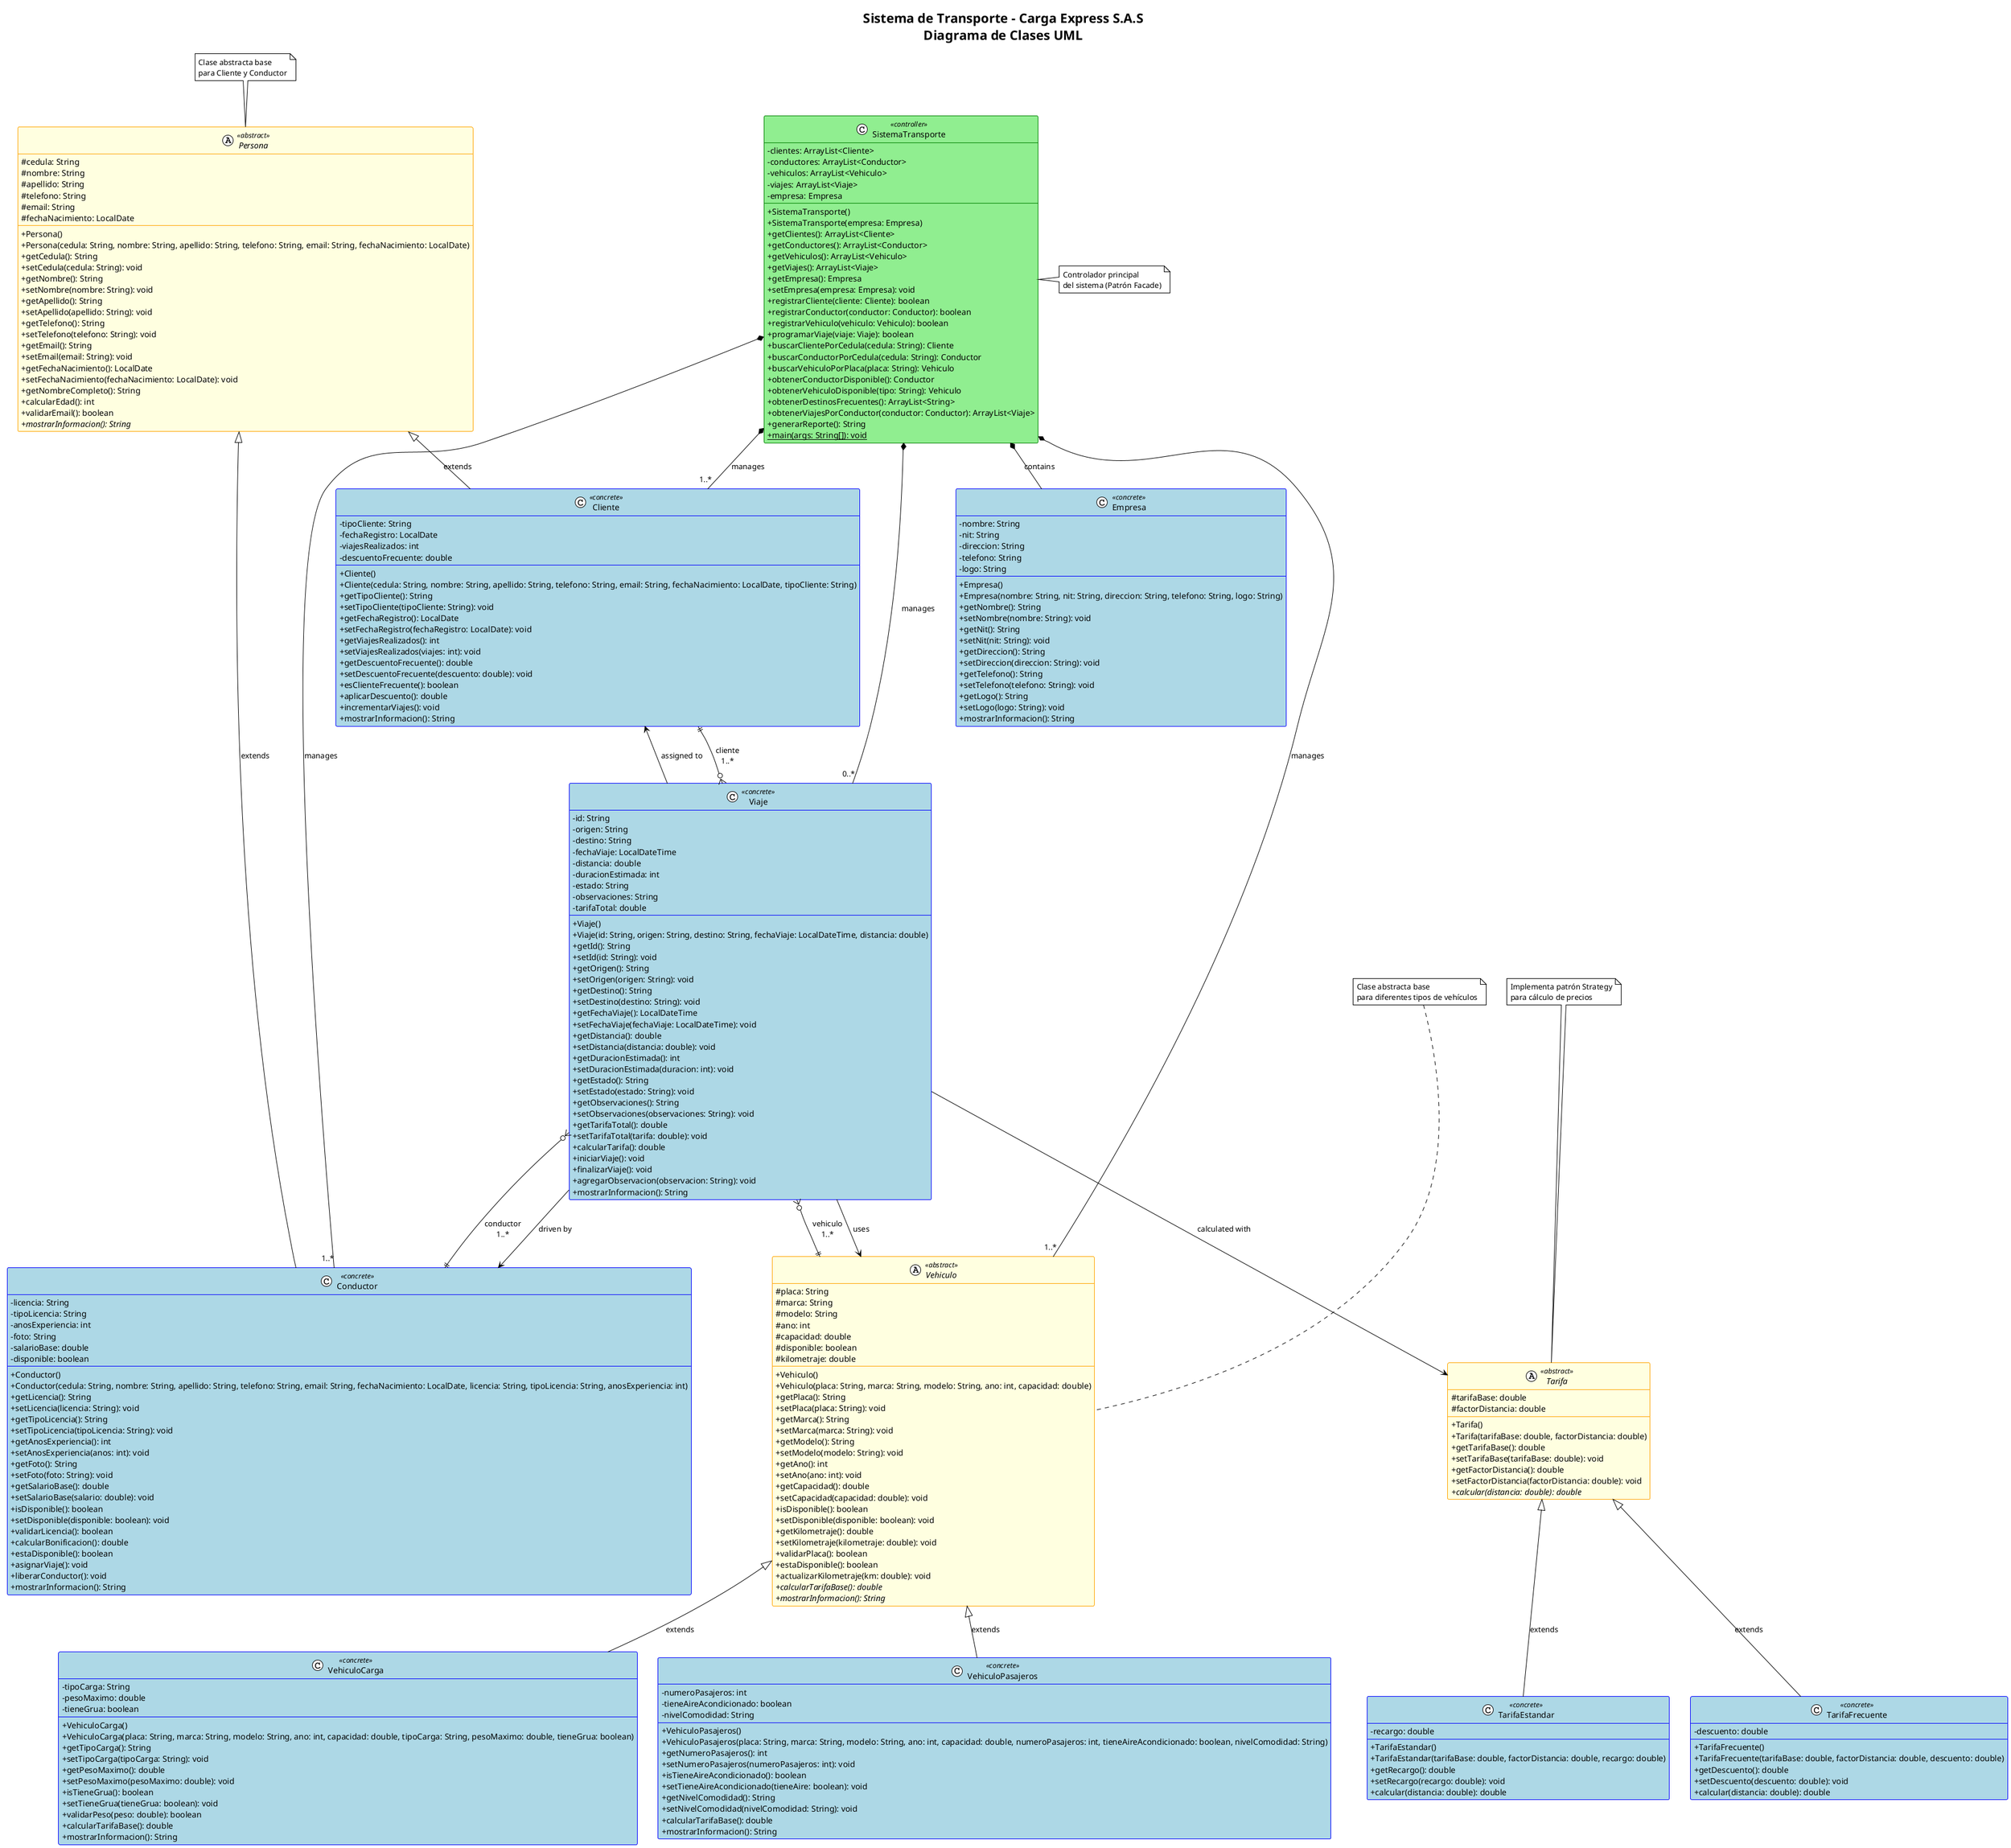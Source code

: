 @startuml Sistema_Transporte_Carga_Express

!theme plain
skinparam classAttributeIconSize 0
skinparam monochrome false
skinparam shadowing false

' Definición de colores para diferentes tipos de clases
skinparam class {
    BackgroundColor<<abstract>> LightYellow
    BorderColor<<abstract>> Orange
    BackgroundColor<<concrete>> LightBlue
    BorderColor<<concrete>> Blue
    BackgroundColor<<controller>> LightGreen
    BorderColor<<controller>> Green
}

title Sistema de Transporte - Carga Express S.A.S\nDiagrama de Clases UML

' ==================== CLASE EMPRESA ====================
class Empresa <<concrete>> {
    - nombre: String
    - nit: String
    - direccion: String
    - telefono: String
    - logo: String
    --
    + Empresa()
    + Empresa(nombre: String, nit: String, direccion: String, telefono: String, logo: String)
    + getNombre(): String
    + setNombre(nombre: String): void
    + getNit(): String
    + setNit(nit: String): void
    + getDireccion(): String
    + setDireccion(direccion: String): void
    + getTelefono(): String
    + setTelefono(telefono: String): void
    + getLogo(): String
    + setLogo(logo: String): void
    + mostrarInformacion(): String
}

' ==================== CLASE ABSTRACTA PERSONA ====================
abstract class Persona <<abstract>> {
    # cedula: String
    # nombre: String
    # apellido: String
    # telefono: String
    # email: String
    # fechaNacimiento: LocalDate
    --
    + Persona()
    + Persona(cedula: String, nombre: String, apellido: String, telefono: String, email: String, fechaNacimiento: LocalDate)
    + getCedula(): String
    + setCedula(cedula: String): void
    + getNombre(): String
    + setNombre(nombre: String): void
    + getApellido(): String
    + setApellido(apellido: String): void
    + getTelefono(): String
    + setTelefono(telefono: String): void
    + getEmail(): String
    + setEmail(email: String): void
    + getFechaNacimiento(): LocalDate
    + setFechaNacimiento(fechaNacimiento: LocalDate): void
    + getNombreCompleto(): String
    + calcularEdad(): int
    + validarEmail(): boolean
    + {abstract} mostrarInformacion(): String
}

' ==================== CLASE CLIENTE ====================
class Cliente <<concrete>> {
    - tipoCliente: String
    - fechaRegistro: LocalDate
    - viajesRealizados: int
    - descuentoFrecuente: double
    --
    + Cliente()
    + Cliente(cedula: String, nombre: String, apellido: String, telefono: String, email: String, fechaNacimiento: LocalDate, tipoCliente: String)
    + getTipoCliente(): String
    + setTipoCliente(tipoCliente: String): void
    + getFechaRegistro(): LocalDate
    + setFechaRegistro(fechaRegistro: LocalDate): void
    + getViajesRealizados(): int
    + setViajesRealizados(viajes: int): void
    + getDescuentoFrecuente(): double
    + setDescuentoFrecuente(descuento: double): void
    + esClienteFrecuente(): boolean
    + aplicarDescuento(): double
    + incrementarViajes(): void
    + mostrarInformacion(): String
}

' ==================== CLASE CONDUCTOR ====================
class Conductor <<concrete>> {
    - licencia: String
    - tipoLicencia: String
    - anosExperiencia: int
    - foto: String
    - salarioBase: double
    - disponible: boolean
    --
    + Conductor()
    + Conductor(cedula: String, nombre: String, apellido: String, telefono: String, email: String, fechaNacimiento: LocalDate, licencia: String, tipoLicencia: String, anosExperiencia: int)
    + getLicencia(): String
    + setLicencia(licencia: String): void
    + getTipoLicencia(): String
    + setTipoLicencia(tipoLicencia: String): void
    + getAnosExperiencia(): int
    + setAnosExperiencia(anos: int): void
    + getFoto(): String
    + setFoto(foto: String): void
    + getSalarioBase(): double
    + setSalarioBase(salario: double): void
    + isDisponible(): boolean
    + setDisponible(disponible: boolean): void
    + validarLicencia(): boolean
    + calcularBonificacion(): double
    + estaDisponible(): boolean
    + asignarViaje(): void
    + liberarConductor(): void
    + mostrarInformacion(): String
}

' ==================== CLASE ABSTRACTA VEHICULO ====================
abstract class Vehiculo <<abstract>> {
    # placa: String
    # marca: String
    # modelo: String
    # ano: int
    # capacidad: double
    # disponible: boolean
    # kilometraje: double
    --
    + Vehiculo()
    + Vehiculo(placa: String, marca: String, modelo: String, ano: int, capacidad: double)
    + getPlaca(): String
    + setPlaca(placa: String): void
    + getMarca(): String
    + setMarca(marca: String): void
    + getModelo(): String
    + setModelo(modelo: String): void
    + getAno(): int
    + setAno(ano: int): void
    + getCapacidad(): double
    + setCapacidad(capacidad: double): void
    + isDisponible(): boolean
    + setDisponible(disponible: boolean): void
    + getKilometraje(): double
    + setKilometraje(kilometraje: double): void
    + validarPlaca(): boolean
    + estaDisponible(): boolean
    + actualizarKilometraje(km: double): void
    + {abstract} calcularTarifaBase(): double
    + {abstract} mostrarInformacion(): String
}

' ==================== CLASE VEHICULO CARGA ====================
class VehiculoCarga <<concrete>> {
    - tipoCarga: String
    - pesoMaximo: double
    - tieneGrua: boolean
    --
    + VehiculoCarga()
    + VehiculoCarga(placa: String, marca: String, modelo: String, ano: int, capacidad: double, tipoCarga: String, pesoMaximo: double, tieneGrua: boolean)
    + getTipoCarga(): String
    + setTipoCarga(tipoCarga: String): void
    + getPesoMaximo(): double
    + setPesoMaximo(pesoMaximo: double): void
    + isTieneGrua(): boolean
    + setTieneGrua(tieneGrua: boolean): void
    + validarPeso(peso: double): boolean
    + calcularTarifaBase(): double
    + mostrarInformacion(): String
}

' ==================== CLASE VEHICULO PASAJEROS ====================
class VehiculoPasajeros <<concrete>> {
    - numeroPasajeros: int
    - tieneAireAcondicionado: boolean
    - nivelComodidad: String
    --
    + VehiculoPasajeros()
    + VehiculoPasajeros(placa: String, marca: String, modelo: String, ano: int, capacidad: double, numeroPasajeros: int, tieneAireAcondicionado: boolean, nivelComodidad: String)
    + getNumeroPasajeros(): int
    + setNumeroPasajeros(numeroPasajeros: int): void
    + isTieneAireAcondicionado(): boolean
    + setTieneAireAcondicionado(tieneAire: boolean): void
    + getNivelComodidad(): String
    + setNivelComodidad(nivelComodidad: String): void
    + calcularTarifaBase(): double
    + mostrarInformacion(): String
}

' ==================== CLASE VIAJE ====================
class Viaje <<concrete>> {
    - id: String
    - origen: String
    - destino: String
    - fechaViaje: LocalDateTime
    - distancia: double
    - duracionEstimada: int
    - estado: String
    - observaciones: String
    - tarifaTotal: double
    --
    + Viaje()
    + Viaje(id: String, origen: String, destino: String, fechaViaje: LocalDateTime, distancia: double)
    + getId(): String
    + setId(id: String): void
    + getOrigen(): String
    + setOrigen(origen: String): void
    + getDestino(): String
    + setDestino(destino: String): void
    + getFechaViaje(): LocalDateTime
    + setFechaViaje(fechaViaje: LocalDateTime): void
    + getDistancia(): double
    + setDistancia(distancia: double): void
    + getDuracionEstimada(): int
    + setDuracionEstimada(duracion: int): void
    + getEstado(): String
    + setEstado(estado: String): void
    + getObservaciones(): String
    + setObservaciones(observaciones: String): void
    + getTarifaTotal(): double
    + setTarifaTotal(tarifa: double): void
    + calcularTarifa(): double
    + iniciarViaje(): void
    + finalizarViaje(): void
    + agregarObservacion(observacion: String): void
    + mostrarInformacion(): String
}

' ==================== CLASE ABSTRACTA TARIFA ====================
abstract class Tarifa <<abstract>> {
    # tarifaBase: double
    # factorDistancia: double
    --
    + Tarifa()
    + Tarifa(tarifaBase: double, factorDistancia: double)
    + getTarifaBase(): double
    + setTarifaBase(tarifaBase: double): void
    + getFactorDistancia(): double
    + setFactorDistancia(factorDistancia: double): void
    + {abstract} calcular(distancia: double): double
}

' ==================== CLASE TARIFA ESTANDAR ====================
class TarifaEstandar <<concrete>> {
    - recargo: double
    --
    + TarifaEstandar()
    + TarifaEstandar(tarifaBase: double, factorDistancia: double, recargo: double)
    + getRecargo(): double
    + setRecargo(recargo: double): void
    + calcular(distancia: double): double
}

' ==================== CLASE TARIFA FRECUENTE ====================
class TarifaFrecuente <<concrete>> {
    - descuento: double
    --
    + TarifaFrecuente()
    + TarifaFrecuente(tarifaBase: double, factorDistancia: double, descuento: double)
    + getDescuento(): double
    + setDescuento(descuento: double): void
    + calcular(distancia: double): double
}

' ==================== CLASE SISTEMA TRANSPORTE ====================
class SistemaTransporte <<controller>> {
    - clientes: ArrayList<Cliente>
    - conductores: ArrayList<Conductor>
    - vehiculos: ArrayList<Vehiculo>
    - viajes: ArrayList<Viaje>
    - empresa: Empresa
    --
    + SistemaTransporte()
    + SistemaTransporte(empresa: Empresa)
    + getClientes(): ArrayList<Cliente>
    + getConductores(): ArrayList<Conductor>
    + getVehiculos(): ArrayList<Vehiculo>
    + getViajes(): ArrayList<Viaje>
    + getEmpresa(): Empresa
    + setEmpresa(empresa: Empresa): void
    + registrarCliente(cliente: Cliente): boolean
    + registrarConductor(conductor: Conductor): boolean
    + registrarVehiculo(vehiculo: Vehiculo): boolean
    + programarViaje(viaje: Viaje): boolean
    + buscarClientePorCedula(cedula: String): Cliente
    + buscarConductorPorCedula(cedula: String): Conductor
    + buscarVehiculoPorPlaca(placa: String): Vehiculo
    + obtenerConductorDisponible(): Conductor
    + obtenerVehiculoDisponible(tipo: String): Vehiculo
    + obtenerDestinosFrecuentes(): ArrayList<String>
    + obtenerViajesPorConductor(conductor: Conductor): ArrayList<Viaje>
    + generarReporte(): String
    + {static} main(args: String[]): void
}

' ==================== RELACIONES ====================

' Relaciones de Herencia (Generalización)
Persona <|-- Cliente : extends
Persona <|-- Conductor : extends
Vehiculo <|-- VehiculoCarga : extends
Vehiculo <|-- VehiculoPasajeros : extends
Tarifa <|-- TarifaEstandar : extends
Tarifa <|-- TarifaFrecuente : extends

' Relaciones de Composición (Parte-Todo fuerte)
SistemaTransporte *-- Empresa : contains
SistemaTransporte *-- "1..*" Cliente : manages
SistemaTransporte *-- "1..*" Conductor : manages
SistemaTransporte *-- "1..*" Vehiculo : manages
SistemaTransporte *-- "0..*" Viaje : manages

' Relaciones de Asociación
Viaje --> Cliente : assigned to
Viaje --> Conductor : driven by
Viaje --> Vehiculo : uses
Viaje --> Tarifa : calculated with

' Multiplicidades y etiquetas adicionales
Cliente ||--o{ Viaje : "cliente\n1..*"
Conductor ||--o{ Viaje : "conductor\n1..*"
Vehiculo ||--o{ Viaje : "vehiculo\n1..*"

note top of Persona : Clase abstracta base\npara Cliente y Conductor
note top of Vehiculo : Clase abstracta base\npara diferentes tipos de vehículos
note top of Tarifa : Implementa patrón Strategy\npara cálculo de precios
note right of SistemaTransporte : Controlador principal\ndel sistema (Patrón Facade)
@enduml